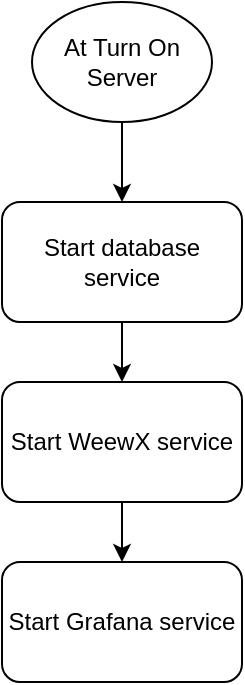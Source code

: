 <mxfile version="15.2.5" type="github"><diagram id="i2KGbX5AFUnQsAFwS1sw" name="Page-1"><mxGraphModel dx="868" dy="481" grid="1" gridSize="10" guides="1" tooltips="1" connect="1" arrows="1" fold="1" page="1" pageScale="1" pageWidth="827" pageHeight="1169" math="0" shadow="0"><root><mxCell id="0"/><mxCell id="1" parent="0"/><mxCell id="IgXVr2YF2GLjQ9emciYs-3" style="edgeStyle=orthogonalEdgeStyle;rounded=0;orthogonalLoop=1;jettySize=auto;html=1;exitX=0.5;exitY=1;exitDx=0;exitDy=0;" edge="1" parent="1" source="IgXVr2YF2GLjQ9emciYs-1" target="IgXVr2YF2GLjQ9emciYs-2"><mxGeometry relative="1" as="geometry"/></mxCell><mxCell id="IgXVr2YF2GLjQ9emciYs-1" value="At Turn On Server" style="ellipse;whiteSpace=wrap;html=1;" vertex="1" parent="1"><mxGeometry x="160" y="70" width="90" height="60" as="geometry"/></mxCell><mxCell id="IgXVr2YF2GLjQ9emciYs-5" style="edgeStyle=orthogonalEdgeStyle;rounded=0;orthogonalLoop=1;jettySize=auto;html=1;exitX=0.5;exitY=1;exitDx=0;exitDy=0;entryX=0.5;entryY=0;entryDx=0;entryDy=0;" edge="1" parent="1" source="IgXVr2YF2GLjQ9emciYs-2" target="IgXVr2YF2GLjQ9emciYs-4"><mxGeometry relative="1" as="geometry"/></mxCell><mxCell id="IgXVr2YF2GLjQ9emciYs-2" value="Start database service" style="rounded=1;whiteSpace=wrap;html=1;" vertex="1" parent="1"><mxGeometry x="145" y="170" width="120" height="60" as="geometry"/></mxCell><mxCell id="IgXVr2YF2GLjQ9emciYs-8" style="edgeStyle=orthogonalEdgeStyle;rounded=0;orthogonalLoop=1;jettySize=auto;html=1;" edge="1" parent="1" source="IgXVr2YF2GLjQ9emciYs-4" target="IgXVr2YF2GLjQ9emciYs-7"><mxGeometry relative="1" as="geometry"/></mxCell><mxCell id="IgXVr2YF2GLjQ9emciYs-4" value="Start WeewX service" style="rounded=1;whiteSpace=wrap;html=1;" vertex="1" parent="1"><mxGeometry x="145" y="260" width="120" height="60" as="geometry"/></mxCell><mxCell id="IgXVr2YF2GLjQ9emciYs-7" value="Start Grafana service" style="rounded=1;whiteSpace=wrap;html=1;" vertex="1" parent="1"><mxGeometry x="145" y="350" width="120" height="60" as="geometry"/></mxCell></root></mxGraphModel></diagram></mxfile>